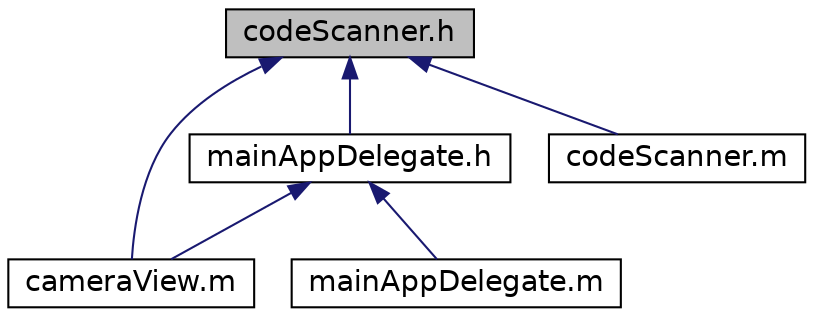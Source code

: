 digraph G
{
  edge [fontname="Helvetica",fontsize="14",labelfontname="Helvetica",labelfontsize="14"];
  node [fontname="Helvetica",fontsize="14",shape=record];
  Node1 [label="codeScanner.h",height=0.2,width=0.4,color="black", fillcolor="grey75", style="filled" fontcolor="black"];
  Node1 -> Node2 [dir=back,color="midnightblue",fontsize="14",style="solid"];
  Node2 [label="mainAppDelegate.h",height=0.2,width=0.4,color="black", fillcolor="white", style="filled",URL="$main_app_delegate_8h.html"];
  Node2 -> Node3 [dir=back,color="midnightblue",fontsize="14",style="solid"];
  Node3 [label="cameraView.m",height=0.2,width=0.4,color="black", fillcolor="white", style="filled",URL="$camera_view_8m_source.html"];
  Node2 -> Node4 [dir=back,color="midnightblue",fontsize="14",style="solid"];
  Node4 [label="mainAppDelegate.m",height=0.2,width=0.4,color="black", fillcolor="white", style="filled",URL="$main_app_delegate_8m_source.html"];
  Node1 -> Node3 [dir=back,color="midnightblue",fontsize="14",style="solid"];
  Node1 -> Node5 [dir=back,color="midnightblue",fontsize="14",style="solid"];
  Node5 [label="codeScanner.m",height=0.2,width=0.4,color="black", fillcolor="white", style="filled",URL="$code_scanner_8m_source.html"];
}

